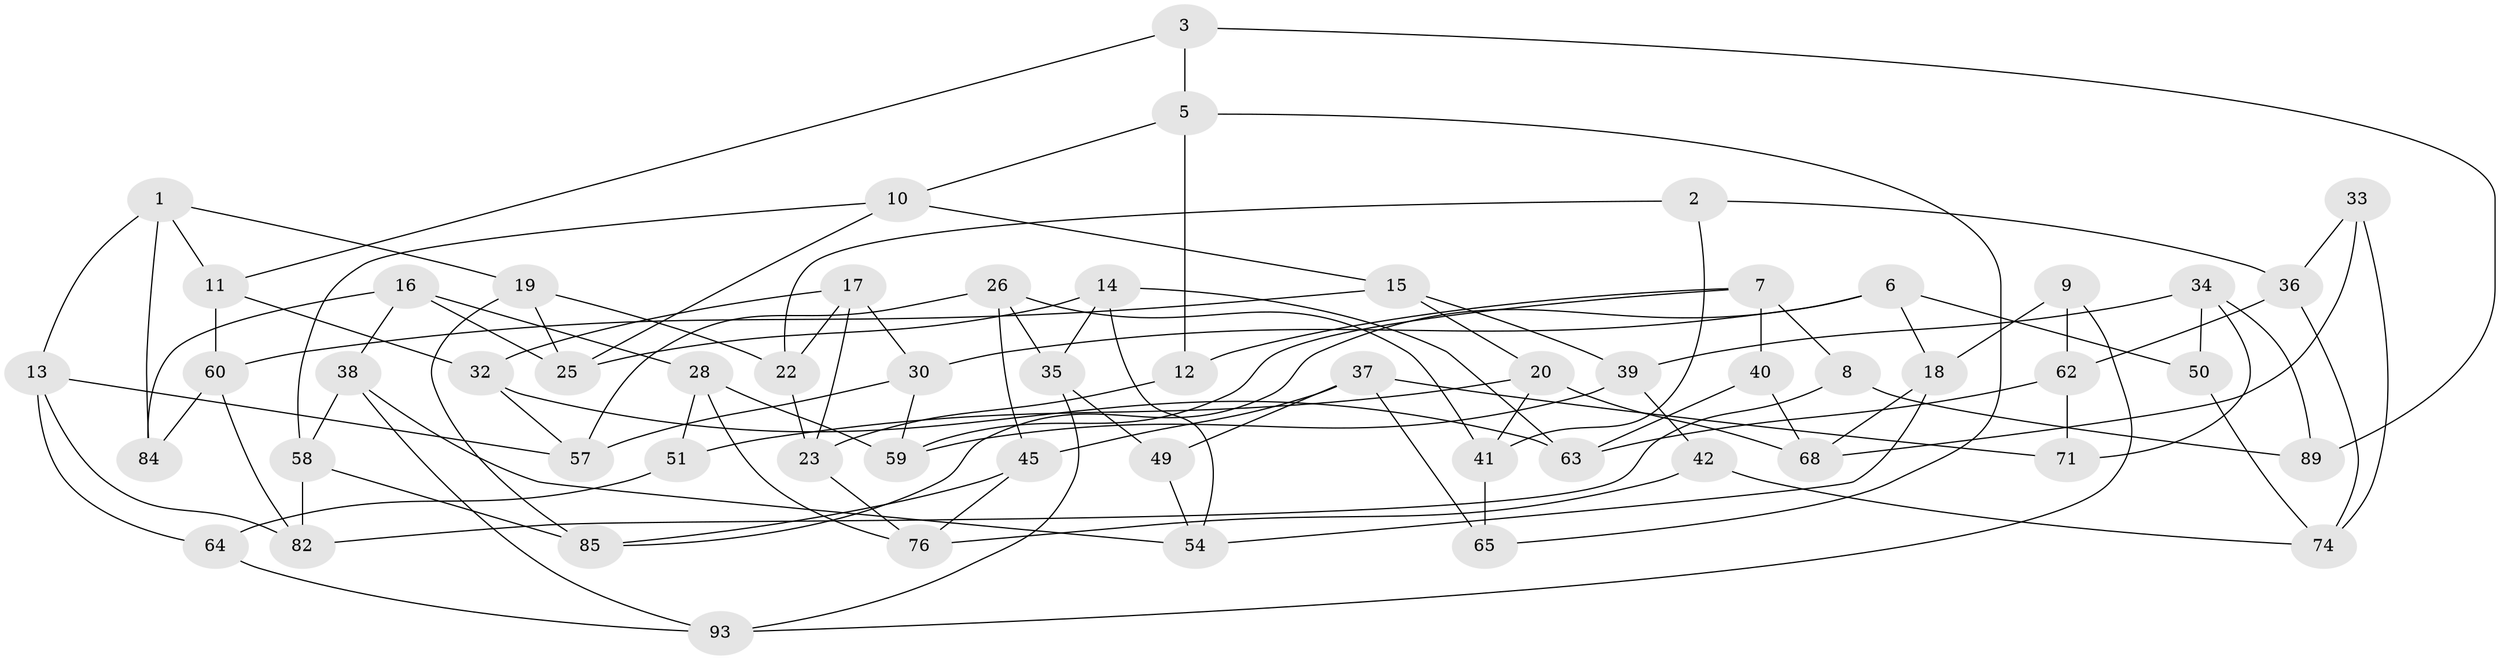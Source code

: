 // original degree distribution, {3: 1.0}
// Generated by graph-tools (version 1.1) at 2025/11/02/21/25 10:11:15]
// undirected, 58 vertices, 108 edges
graph export_dot {
graph [start="1"]
  node [color=gray90,style=filled];
  1 [super="+4"];
  2;
  3;
  5 [super="+72"];
  6 [super="+61"];
  7 [super="+91"];
  8;
  9;
  10 [super="+78"];
  11 [super="+81"];
  12;
  13 [super="+24"];
  14 [super="+21"];
  15 [super="+44"];
  16 [super="+98"];
  17 [super="+48"];
  18 [super="+100"];
  19 [super="+27"];
  20 [super="+83"];
  22 [super="+31"];
  23 [super="+55"];
  25 [super="+66"];
  26 [super="+29"];
  28 [super="+97"];
  30 [super="+56"];
  32 [super="+53"];
  33;
  34 [super="+52"];
  35 [super="+86"];
  36 [super="+46"];
  37 [super="+43"];
  38 [super="+75"];
  39 [super="+47"];
  40;
  41 [super="+90"];
  42;
  45 [super="+99"];
  49;
  50;
  51;
  54 [super="+80"];
  57 [super="+87"];
  58 [super="+67"];
  59 [super="+79"];
  60 [super="+92"];
  62 [super="+69"];
  63 [super="+73"];
  64;
  65;
  68 [super="+70"];
  71;
  74 [super="+95"];
  76 [super="+77"];
  82 [super="+94"];
  84;
  85 [super="+88"];
  89;
  93 [super="+96"];
  1 -- 11;
  1 -- 13;
  1 -- 19;
  1 -- 84;
  2 -- 22;
  2 -- 36;
  2 -- 41;
  3 -- 5;
  3 -- 89;
  3 -- 11;
  5 -- 10;
  5 -- 65;
  5 -- 12;
  6 -- 18;
  6 -- 85;
  6 -- 50;
  6 -- 30;
  7 -- 12;
  7 -- 59;
  7 -- 8;
  7 -- 40;
  8 -- 89;
  8 -- 82;
  9 -- 18;
  9 -- 62;
  9 -- 93;
  10 -- 25;
  10 -- 15;
  10 -- 58;
  11 -- 32;
  11 -- 60;
  12 -- 23;
  13 -- 82;
  13 -- 64;
  13 -- 57;
  14 -- 35;
  14 -- 54;
  14 -- 63;
  14 -- 25;
  15 -- 39;
  15 -- 60;
  15 -- 20;
  16 -- 28;
  16 -- 84;
  16 -- 25;
  16 -- 38;
  17 -- 30;
  17 -- 23;
  17 -- 32;
  17 -- 22;
  18 -- 68;
  18 -- 54;
  19 -- 85;
  19 -- 22;
  19 -- 25;
  20 -- 41;
  20 -- 51;
  20 -- 68;
  22 -- 23;
  23 -- 76;
  26 -- 35;
  26 -- 41;
  26 -- 57;
  26 -- 45;
  28 -- 51;
  28 -- 76;
  28 -- 59;
  30 -- 57;
  30 -- 59;
  32 -- 57;
  32 -- 63;
  33 -- 68;
  33 -- 74;
  33 -- 36;
  34 -- 71;
  34 -- 39;
  34 -- 89;
  34 -- 50;
  35 -- 49;
  35 -- 93;
  36 -- 74;
  36 -- 62;
  37 -- 45;
  37 -- 49;
  37 -- 65;
  37 -- 71;
  38 -- 54;
  38 -- 58;
  38 -- 93;
  39 -- 59;
  39 -- 42;
  40 -- 63;
  40 -- 68;
  41 -- 65;
  42 -- 76;
  42 -- 74;
  45 -- 76;
  45 -- 85;
  49 -- 54;
  50 -- 74;
  51 -- 64;
  58 -- 82;
  58 -- 85;
  60 -- 82;
  60 -- 84;
  62 -- 71;
  62 -- 63;
  64 -- 93;
}
